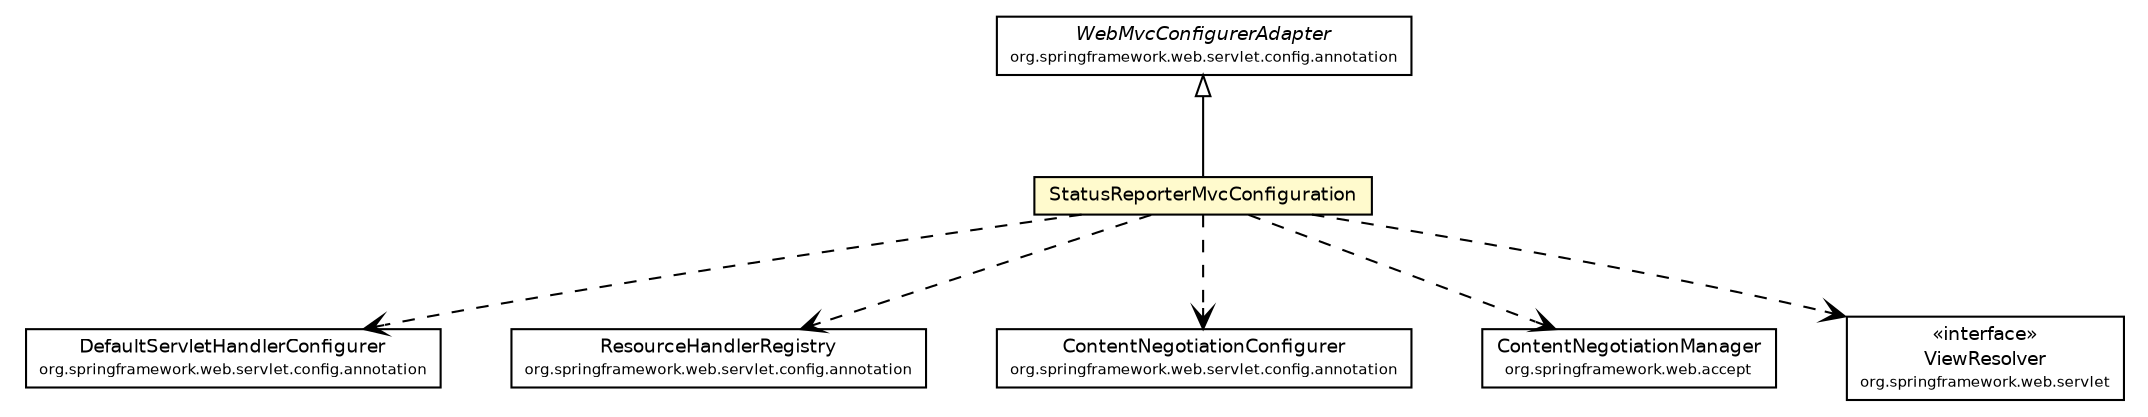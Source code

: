 #!/usr/local/bin/dot
#
# Class diagram 
# Generated by UMLGraph version R5_6-24-gf6e263 (http://www.umlgraph.org/)
#

digraph G {
	edge [fontname="Helvetica",fontsize=10,labelfontname="Helvetica",labelfontsize=10];
	node [fontname="Helvetica",fontsize=10,shape=plaintext];
	nodesep=0.25;
	ranksep=0.5;
	// net.ljcomputing.sr.config.StatusReporterMvcConfiguration
	c2625 [label=<<table title="net.ljcomputing.sr.config.StatusReporterMvcConfiguration" border="0" cellborder="1" cellspacing="0" cellpadding="2" port="p" bgcolor="lemonChiffon" href="./StatusReporterMvcConfiguration.html">
		<tr><td><table border="0" cellspacing="0" cellpadding="1">
<tr><td align="center" balign="center"> StatusReporterMvcConfiguration </td></tr>
		</table></td></tr>
		</table>>, URL="./StatusReporterMvcConfiguration.html", fontname="Helvetica", fontcolor="black", fontsize=9.0];
	//net.ljcomputing.sr.config.StatusReporterMvcConfiguration extends org.springframework.web.servlet.config.annotation.WebMvcConfigurerAdapter
	c2632:p -> c2625:p [dir=back,arrowtail=empty];
	// net.ljcomputing.sr.config.StatusReporterMvcConfiguration DEPEND org.springframework.web.servlet.config.annotation.DefaultServletHandlerConfigurer
	c2625:p -> c2635:p [taillabel="", label="", headlabel="", fontname="Helvetica", fontcolor="black", fontsize=10.0, color="black", arrowhead=open, style=dashed];
	// net.ljcomputing.sr.config.StatusReporterMvcConfiguration DEPEND org.springframework.web.servlet.config.annotation.ResourceHandlerRegistry
	c2625:p -> c2637:p [taillabel="", label="", headlabel="", fontname="Helvetica", fontcolor="black", fontsize=10.0, color="black", arrowhead=open, style=dashed];
	// net.ljcomputing.sr.config.StatusReporterMvcConfiguration DEPEND org.springframework.web.servlet.config.annotation.ContentNegotiationConfigurer
	c2625:p -> c2641:p [taillabel="", label="", headlabel="", fontname="Helvetica", fontcolor="black", fontsize=10.0, color="black", arrowhead=open, style=dashed];
	// net.ljcomputing.sr.config.StatusReporterMvcConfiguration DEPEND org.springframework.web.accept.ContentNegotiationManager
	c2625:p -> c2644:p [taillabel="", label="", headlabel="", fontname="Helvetica", fontcolor="black", fontsize=10.0, color="black", arrowhead=open, style=dashed];
	// net.ljcomputing.sr.config.StatusReporterMvcConfiguration DEPEND org.springframework.web.servlet.ViewResolver
	c2625:p -> c2646:p [taillabel="", label="", headlabel="", fontname="Helvetica", fontcolor="black", fontsize=10.0, color="black", arrowhead=open, style=dashed];
	// org.springframework.web.servlet.config.annotation.DefaultServletHandlerConfigurer
	c2635 [label=<<table title="org.springframework.web.servlet.config.annotation.DefaultServletHandlerConfigurer" border="0" cellborder="1" cellspacing="0" cellpadding="2" port="p">
		<tr><td><table border="0" cellspacing="0" cellpadding="1">
<tr><td align="center" balign="center"> DefaultServletHandlerConfigurer </td></tr>
<tr><td align="center" balign="center"><font point-size="7.0"> org.springframework.web.servlet.config.annotation </font></td></tr>
		</table></td></tr>
		</table>>, URL="null", fontname="Helvetica", fontcolor="black", fontsize=9.0];
	// org.springframework.web.servlet.config.annotation.ContentNegotiationConfigurer
	c2641 [label=<<table title="org.springframework.web.servlet.config.annotation.ContentNegotiationConfigurer" border="0" cellborder="1" cellspacing="0" cellpadding="2" port="p">
		<tr><td><table border="0" cellspacing="0" cellpadding="1">
<tr><td align="center" balign="center"> ContentNegotiationConfigurer </td></tr>
<tr><td align="center" balign="center"><font point-size="7.0"> org.springframework.web.servlet.config.annotation </font></td></tr>
		</table></td></tr>
		</table>>, URL="null", fontname="Helvetica", fontcolor="black", fontsize=9.0];
	// org.springframework.web.servlet.config.annotation.WebMvcConfigurerAdapter
	c2632 [label=<<table title="org.springframework.web.servlet.config.annotation.WebMvcConfigurerAdapter" border="0" cellborder="1" cellspacing="0" cellpadding="2" port="p">
		<tr><td><table border="0" cellspacing="0" cellpadding="1">
<tr><td align="center" balign="center"><font face="Helvetica-Oblique"> WebMvcConfigurerAdapter </font></td></tr>
<tr><td align="center" balign="center"><font point-size="7.0"> org.springframework.web.servlet.config.annotation </font></td></tr>
		</table></td></tr>
		</table>>, URL="null", fontname="Helvetica", fontcolor="black", fontsize=9.0];
	// org.springframework.web.servlet.ViewResolver
	c2646 [label=<<table title="org.springframework.web.servlet.ViewResolver" border="0" cellborder="1" cellspacing="0" cellpadding="2" port="p">
		<tr><td><table border="0" cellspacing="0" cellpadding="1">
<tr><td align="center" balign="center"> &#171;interface&#187; </td></tr>
<tr><td align="center" balign="center"> ViewResolver </td></tr>
<tr><td align="center" balign="center"><font point-size="7.0"> org.springframework.web.servlet </font></td></tr>
		</table></td></tr>
		</table>>, URL="null", fontname="Helvetica", fontcolor="black", fontsize=9.0];
	// org.springframework.web.servlet.config.annotation.ResourceHandlerRegistry
	c2637 [label=<<table title="org.springframework.web.servlet.config.annotation.ResourceHandlerRegistry" border="0" cellborder="1" cellspacing="0" cellpadding="2" port="p">
		<tr><td><table border="0" cellspacing="0" cellpadding="1">
<tr><td align="center" balign="center"> ResourceHandlerRegistry </td></tr>
<tr><td align="center" balign="center"><font point-size="7.0"> org.springframework.web.servlet.config.annotation </font></td></tr>
		</table></td></tr>
		</table>>, URL="null", fontname="Helvetica", fontcolor="black", fontsize=9.0];
	// org.springframework.web.accept.ContentNegotiationManager
	c2644 [label=<<table title="org.springframework.web.accept.ContentNegotiationManager" border="0" cellborder="1" cellspacing="0" cellpadding="2" port="p">
		<tr><td><table border="0" cellspacing="0" cellpadding="1">
<tr><td align="center" balign="center"> ContentNegotiationManager </td></tr>
<tr><td align="center" balign="center"><font point-size="7.0"> org.springframework.web.accept </font></td></tr>
		</table></td></tr>
		</table>>, URL="null", fontname="Helvetica", fontcolor="black", fontsize=9.0];
}

